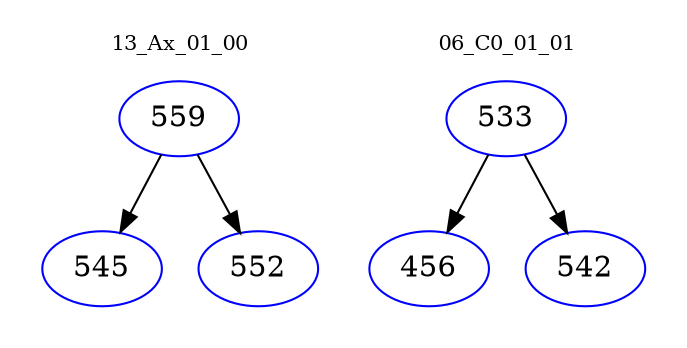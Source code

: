 digraph{
subgraph cluster_0 {
color = white
label = "13_Ax_01_00";
fontsize=10;
T0_559 [label="559", color="blue"]
T0_559 -> T0_545 [color="black"]
T0_545 [label="545", color="blue"]
T0_559 -> T0_552 [color="black"]
T0_552 [label="552", color="blue"]
}
subgraph cluster_1 {
color = white
label = "06_C0_01_01";
fontsize=10;
T1_533 [label="533", color="blue"]
T1_533 -> T1_456 [color="black"]
T1_456 [label="456", color="blue"]
T1_533 -> T1_542 [color="black"]
T1_542 [label="542", color="blue"]
}
}
